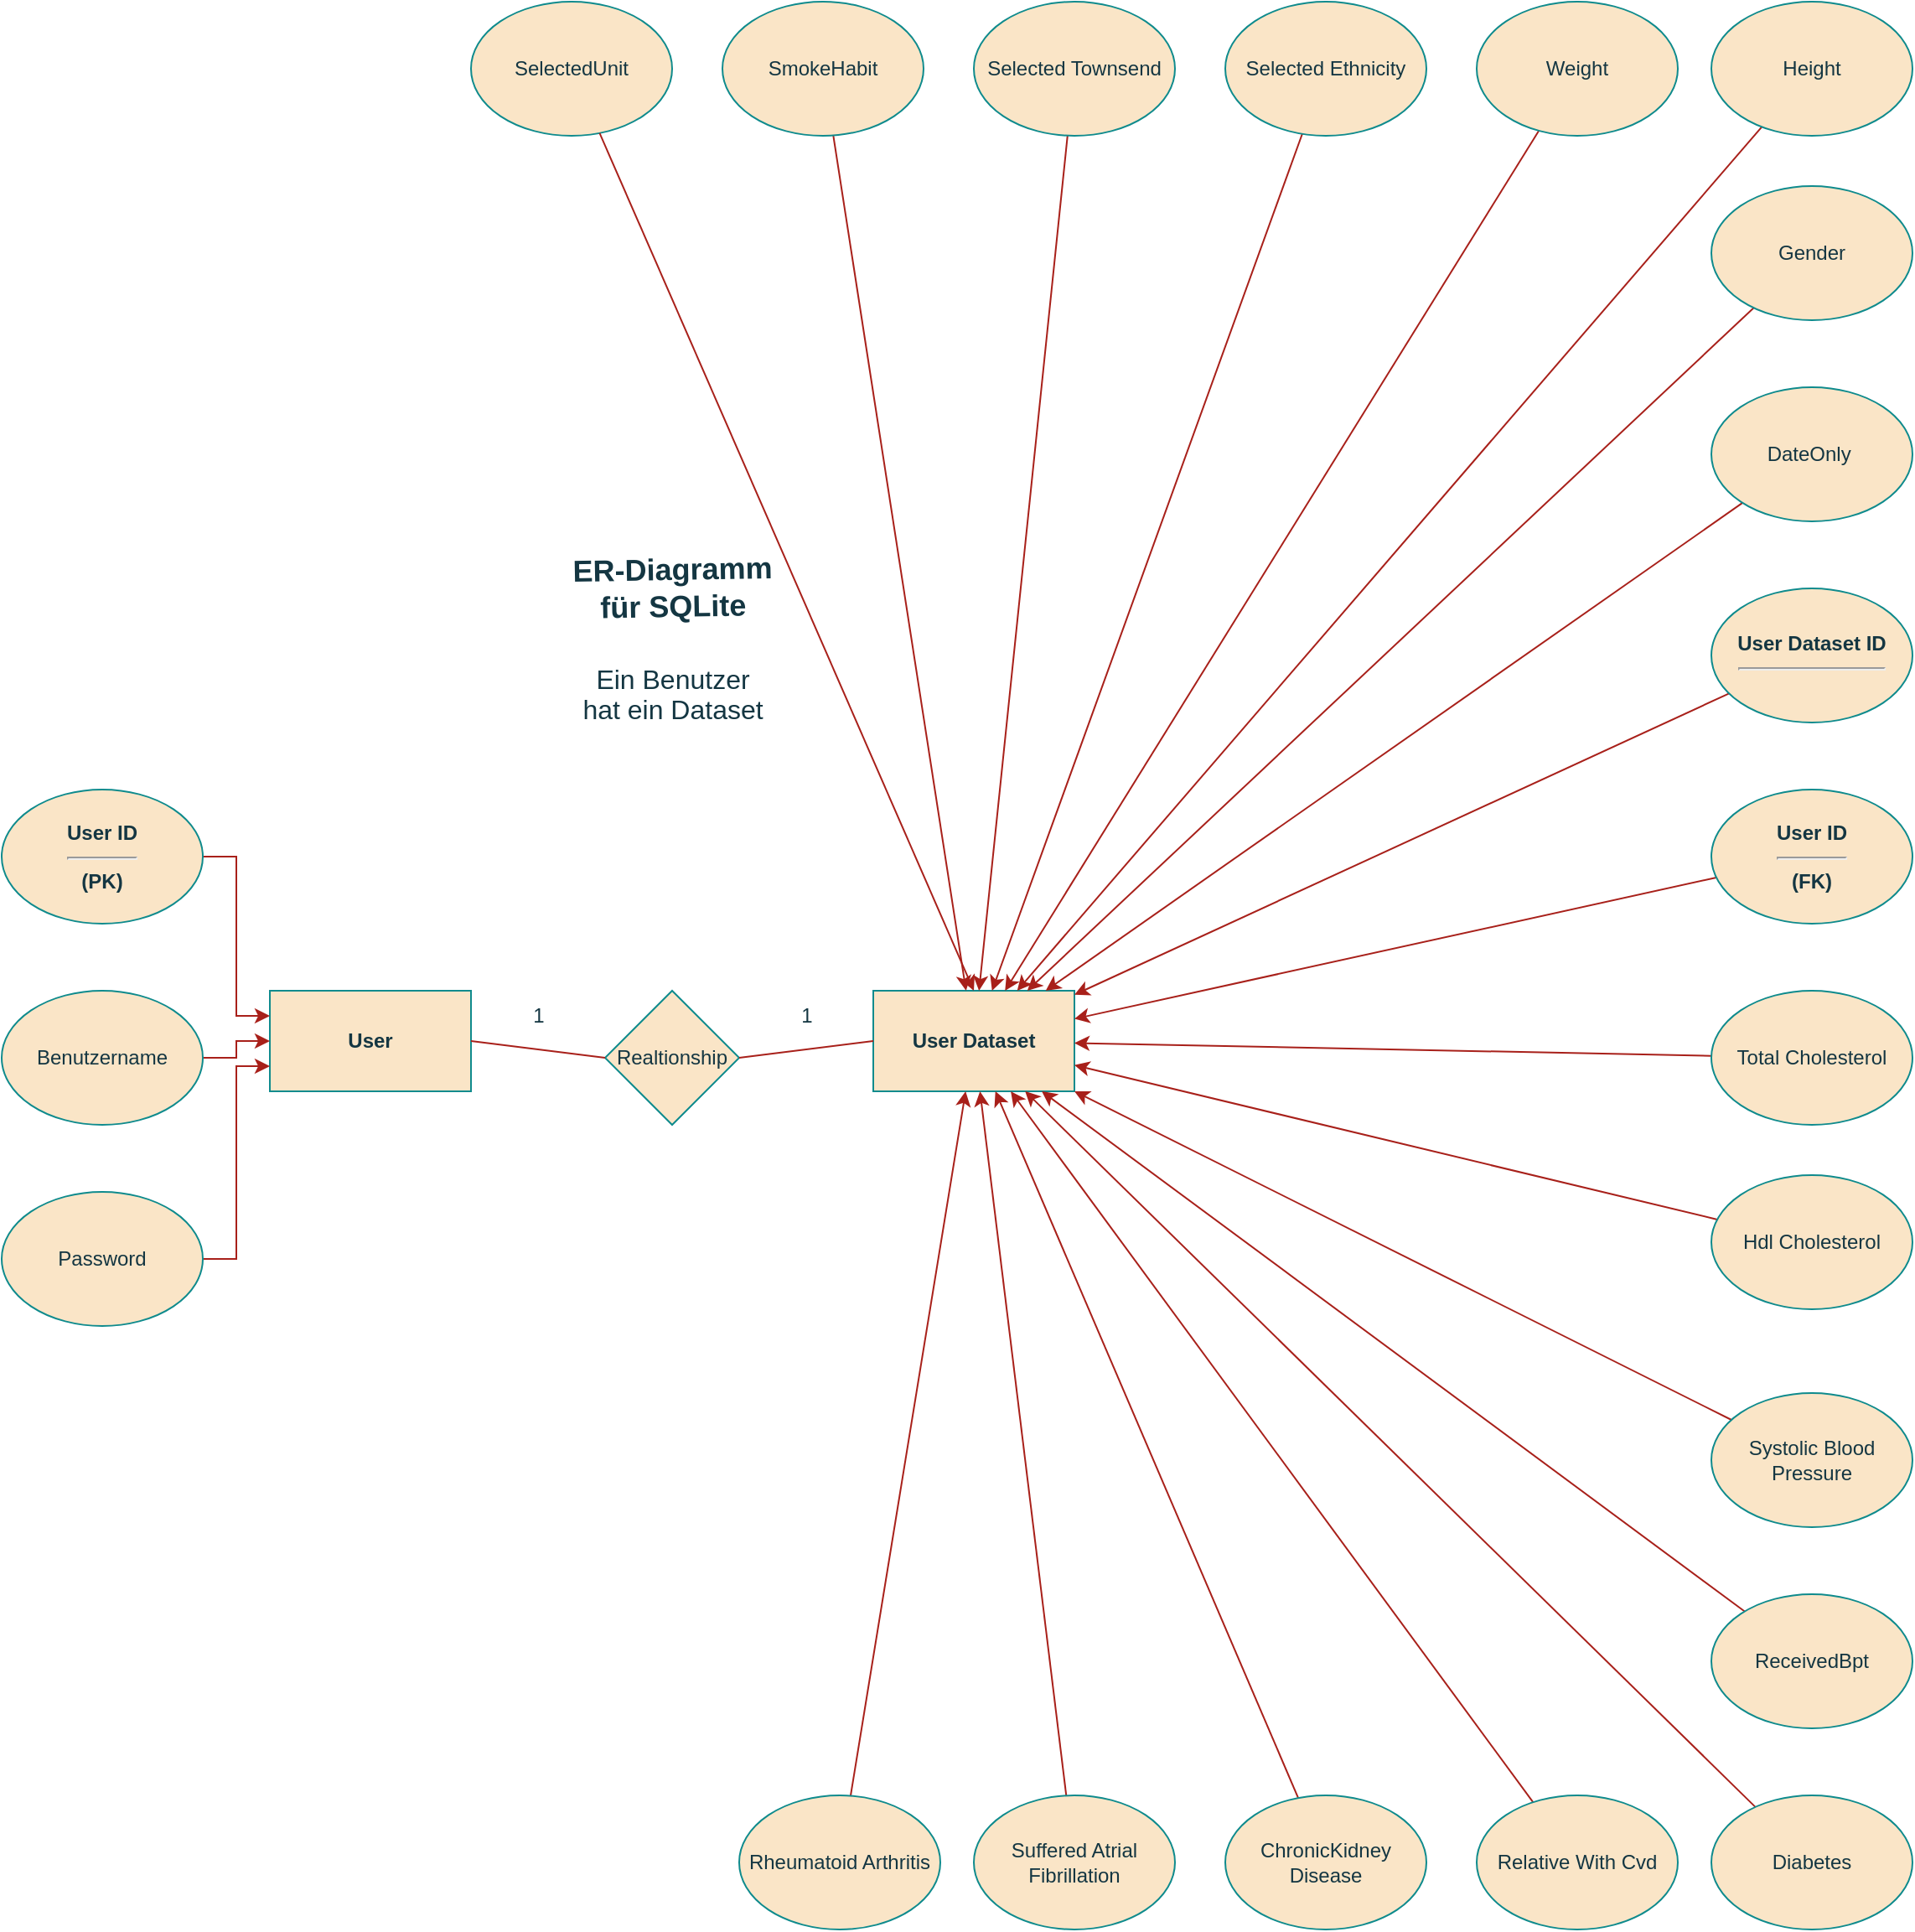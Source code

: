 <mxfile version="24.8.6">
  <diagram name="Seite-1" id="MP-LLtCLatFORLgfSGGj">
    <mxGraphModel dx="2075" dy="2350" grid="1" gridSize="10" guides="1" tooltips="1" connect="1" arrows="1" fold="1" page="1" pageScale="1" pageWidth="827" pageHeight="1169" math="0" shadow="0">
      <root>
        <mxCell id="0" />
        <mxCell id="1" parent="0" />
        <mxCell id="mO9bzSYjmiyLwqUYZwDD-32" value="&lt;b&gt;User&lt;/b&gt;" style="rounded=0;whiteSpace=wrap;html=1;labelBackgroundColor=none;fillColor=#FAE5C7;strokeColor=#0F8B8D;fontColor=#143642;" vertex="1" parent="1">
          <mxGeometry x="200" y="400" width="120" height="60" as="geometry" />
        </mxCell>
        <mxCell id="mO9bzSYjmiyLwqUYZwDD-33" style="edgeStyle=orthogonalEdgeStyle;rounded=0;orthogonalLoop=1;jettySize=auto;html=1;exitX=1;exitY=0.5;exitDx=0;exitDy=0;entryX=0;entryY=0.5;entryDx=0;entryDy=0;labelBackgroundColor=none;strokeColor=#A8201A;fontColor=default;" edge="1" parent="1" source="mO9bzSYjmiyLwqUYZwDD-34" target="mO9bzSYjmiyLwqUYZwDD-32">
          <mxGeometry relative="1" as="geometry" />
        </mxCell>
        <mxCell id="mO9bzSYjmiyLwqUYZwDD-34" value="Benutzername" style="ellipse;whiteSpace=wrap;html=1;labelBackgroundColor=none;fillColor=#FAE5C7;strokeColor=#0F8B8D;fontColor=#143642;" vertex="1" parent="1">
          <mxGeometry x="40" y="400" width="120" height="80" as="geometry" />
        </mxCell>
        <mxCell id="mO9bzSYjmiyLwqUYZwDD-35" value="Realtionship" style="rhombus;whiteSpace=wrap;html=1;labelBackgroundColor=none;fillColor=#FAE5C7;strokeColor=#0F8B8D;fontColor=#143642;" vertex="1" parent="1">
          <mxGeometry x="400" y="400" width="80" height="80" as="geometry" />
        </mxCell>
        <mxCell id="mO9bzSYjmiyLwqUYZwDD-36" value="&lt;b&gt;User Dataset&lt;/b&gt;" style="rounded=0;whiteSpace=wrap;html=1;labelBackgroundColor=none;fillColor=#FAE5C7;strokeColor=#0F8B8D;fontColor=#143642;" vertex="1" parent="1">
          <mxGeometry x="560" y="400" width="120" height="60" as="geometry" />
        </mxCell>
        <mxCell id="mO9bzSYjmiyLwqUYZwDD-37" value="" style="endArrow=none;html=1;rounded=0;exitX=1;exitY=0.5;exitDx=0;exitDy=0;entryX=0;entryY=0.5;entryDx=0;entryDy=0;labelBackgroundColor=none;strokeColor=#A8201A;fontColor=default;" edge="1" parent="1" source="mO9bzSYjmiyLwqUYZwDD-32" target="mO9bzSYjmiyLwqUYZwDD-35">
          <mxGeometry width="50" height="50" relative="1" as="geometry">
            <mxPoint x="360" y="360" as="sourcePoint" />
            <mxPoint x="410" y="310" as="targetPoint" />
          </mxGeometry>
        </mxCell>
        <mxCell id="mO9bzSYjmiyLwqUYZwDD-38" value="" style="endArrow=none;html=1;rounded=0;exitX=1;exitY=0.5;exitDx=0;exitDy=0;entryX=0;entryY=0.5;entryDx=0;entryDy=0;labelBackgroundColor=none;strokeColor=#A8201A;fontColor=default;" edge="1" parent="1" source="mO9bzSYjmiyLwqUYZwDD-35" target="mO9bzSYjmiyLwqUYZwDD-36">
          <mxGeometry width="50" height="50" relative="1" as="geometry">
            <mxPoint x="520" y="390" as="sourcePoint" />
            <mxPoint x="570" y="340" as="targetPoint" />
          </mxGeometry>
        </mxCell>
        <mxCell id="mO9bzSYjmiyLwqUYZwDD-39" value="1" style="text;html=1;align=center;verticalAlign=middle;resizable=0;points=[];autosize=1;strokeColor=none;fillColor=none;labelBackgroundColor=none;fontColor=#143642;" vertex="1" parent="1">
          <mxGeometry x="345" y="400" width="30" height="30" as="geometry" />
        </mxCell>
        <mxCell id="mO9bzSYjmiyLwqUYZwDD-40" value="1" style="text;html=1;align=center;verticalAlign=middle;resizable=0;points=[];autosize=1;strokeColor=none;fillColor=none;labelBackgroundColor=none;fontColor=#143642;" vertex="1" parent="1">
          <mxGeometry x="505" y="400" width="30" height="30" as="geometry" />
        </mxCell>
        <mxCell id="mO9bzSYjmiyLwqUYZwDD-77" style="rounded=0;orthogonalLoop=1;jettySize=auto;html=1;strokeColor=#A8201A;fontColor=#143642;fillColor=#FAE5C7;" edge="1" parent="1" source="mO9bzSYjmiyLwqUYZwDD-42" target="mO9bzSYjmiyLwqUYZwDD-36">
          <mxGeometry relative="1" as="geometry" />
        </mxCell>
        <mxCell id="mO9bzSYjmiyLwqUYZwDD-42" value="&lt;b&gt;User ID&lt;/b&gt;&lt;div&gt;&lt;hr&gt;&lt;div&gt;&lt;b&gt;(FK)&lt;/b&gt;&lt;/div&gt;&lt;/div&gt;" style="ellipse;whiteSpace=wrap;html=1;labelBackgroundColor=none;fillColor=#FAE5C7;strokeColor=#0F8B8D;fontColor=#143642;" vertex="1" parent="1">
          <mxGeometry x="1060" y="280" width="120" height="80" as="geometry" />
        </mxCell>
        <mxCell id="mO9bzSYjmiyLwqUYZwDD-43" style="edgeStyle=orthogonalEdgeStyle;rounded=0;orthogonalLoop=1;jettySize=auto;html=1;exitX=1;exitY=0.5;exitDx=0;exitDy=0;entryX=0;entryY=0.75;entryDx=0;entryDy=0;labelBackgroundColor=none;strokeColor=#A8201A;fontColor=default;" edge="1" parent="1" source="mO9bzSYjmiyLwqUYZwDD-44" target="mO9bzSYjmiyLwqUYZwDD-32">
          <mxGeometry relative="1" as="geometry" />
        </mxCell>
        <mxCell id="mO9bzSYjmiyLwqUYZwDD-44" value="Password" style="ellipse;whiteSpace=wrap;html=1;labelBackgroundColor=none;fillColor=#FAE5C7;strokeColor=#0F8B8D;fontColor=#143642;" vertex="1" parent="1">
          <mxGeometry x="40" y="520" width="120" height="80" as="geometry" />
        </mxCell>
        <mxCell id="mO9bzSYjmiyLwqUYZwDD-45" style="edgeStyle=orthogonalEdgeStyle;rounded=0;orthogonalLoop=1;jettySize=auto;html=1;exitX=1;exitY=0.5;exitDx=0;exitDy=0;entryX=0;entryY=0.25;entryDx=0;entryDy=0;labelBackgroundColor=none;strokeColor=#A8201A;fontColor=default;" edge="1" parent="1" source="mO9bzSYjmiyLwqUYZwDD-46" target="mO9bzSYjmiyLwqUYZwDD-32">
          <mxGeometry relative="1" as="geometry" />
        </mxCell>
        <mxCell id="mO9bzSYjmiyLwqUYZwDD-46" value="&lt;b style=&quot;&quot;&gt;User ID&lt;/b&gt;&lt;div&gt;&lt;hr&gt;&lt;div&gt;&lt;span style=&quot;background-color: initial;&quot;&gt;&lt;b style=&quot;&quot;&gt;(PK)&lt;/b&gt;&lt;/span&gt;&lt;/div&gt;&lt;/div&gt;" style="ellipse;whiteSpace=wrap;html=1;labelBackgroundColor=none;fillColor=#FAE5C7;strokeColor=#0F8B8D;fontColor=#143642;" vertex="1" parent="1">
          <mxGeometry x="40" y="280" width="120" height="80" as="geometry" />
        </mxCell>
        <mxCell id="mO9bzSYjmiyLwqUYZwDD-91" style="rounded=0;orthogonalLoop=1;jettySize=auto;html=1;strokeColor=#A8201A;fontColor=#143642;fillColor=#FAE5C7;" edge="1" parent="1" source="mO9bzSYjmiyLwqUYZwDD-48" target="mO9bzSYjmiyLwqUYZwDD-36">
          <mxGeometry relative="1" as="geometry" />
        </mxCell>
        <mxCell id="mO9bzSYjmiyLwqUYZwDD-48" value="&lt;span data-teams=&quot;true&quot;&gt;Relative With Cvd&lt;/span&gt;" style="ellipse;whiteSpace=wrap;html=1;labelBackgroundColor=none;fillColor=#FAE5C7;strokeColor=#0F8B8D;fontColor=#143642;" vertex="1" parent="1">
          <mxGeometry x="920" y="880" width="120" height="80" as="geometry" />
        </mxCell>
        <mxCell id="mO9bzSYjmiyLwqUYZwDD-79" style="rounded=0;orthogonalLoop=1;jettySize=auto;html=1;strokeColor=#A8201A;fontColor=#143642;fillColor=#FAE5C7;" edge="1" parent="1" source="mO9bzSYjmiyLwqUYZwDD-52" target="mO9bzSYjmiyLwqUYZwDD-36">
          <mxGeometry relative="1" as="geometry" />
        </mxCell>
        <mxCell id="mO9bzSYjmiyLwqUYZwDD-52" value="&lt;span data-teams=&quot;true&quot;&gt;DateOnly&amp;nbsp;&lt;/span&gt;" style="ellipse;whiteSpace=wrap;html=1;labelBackgroundColor=none;fillColor=#FAE5C7;strokeColor=#0F8B8D;fontColor=#143642;" vertex="1" parent="1">
          <mxGeometry x="1060" y="40" width="120" height="80" as="geometry" />
        </mxCell>
        <mxCell id="mO9bzSYjmiyLwqUYZwDD-94" style="rounded=0;orthogonalLoop=1;jettySize=auto;html=1;strokeColor=#A8201A;fontColor=#143642;fillColor=#FAE5C7;" edge="1" parent="1" source="mO9bzSYjmiyLwqUYZwDD-54" target="mO9bzSYjmiyLwqUYZwDD-36">
          <mxGeometry relative="1" as="geometry" />
        </mxCell>
        <mxCell id="mO9bzSYjmiyLwqUYZwDD-54" value="&lt;span data-teams=&quot;true&quot;&gt;Rheumatoid Arthritis&lt;/span&gt;" style="ellipse;whiteSpace=wrap;html=1;labelBackgroundColor=none;fillColor=#FAE5C7;strokeColor=#0F8B8D;fontColor=#143642;" vertex="1" parent="1">
          <mxGeometry x="480" y="880" width="120" height="80" as="geometry" />
        </mxCell>
        <mxCell id="mO9bzSYjmiyLwqUYZwDD-93" style="rounded=0;orthogonalLoop=1;jettySize=auto;html=1;strokeColor=#A8201A;fontColor=#143642;fillColor=#FAE5C7;" edge="1" parent="1" source="mO9bzSYjmiyLwqUYZwDD-56" target="mO9bzSYjmiyLwqUYZwDD-36">
          <mxGeometry relative="1" as="geometry" />
        </mxCell>
        <mxCell id="mO9bzSYjmiyLwqUYZwDD-56" value="&lt;span data-teams=&quot;true&quot;&gt;Suffered Atrial Fibrillation&lt;/span&gt;" style="ellipse;whiteSpace=wrap;html=1;labelBackgroundColor=none;fillColor=#FAE5C7;strokeColor=#0F8B8D;fontColor=#143642;" vertex="1" parent="1">
          <mxGeometry x="620" y="880" width="120" height="80" as="geometry" />
        </mxCell>
        <mxCell id="mO9bzSYjmiyLwqUYZwDD-78" style="rounded=0;orthogonalLoop=1;jettySize=auto;html=1;strokeColor=#A8201A;fontColor=#143642;fillColor=#FAE5C7;" edge="1" parent="1" source="mO9bzSYjmiyLwqUYZwDD-58" target="mO9bzSYjmiyLwqUYZwDD-36">
          <mxGeometry relative="1" as="geometry" />
        </mxCell>
        <mxCell id="mO9bzSYjmiyLwqUYZwDD-58" value="&lt;span data-teams=&quot;true&quot;&gt;&lt;b&gt;User Dataset ID&lt;/b&gt;&lt;/span&gt;&lt;div&gt;&lt;span data-teams=&quot;true&quot;&gt;&lt;b&gt;&lt;hr&gt;&lt;/b&gt;&lt;/span&gt;&lt;/div&gt;" style="ellipse;whiteSpace=wrap;html=1;labelBackgroundColor=none;fillColor=#FAE5C7;strokeColor=#0F8B8D;fontColor=#143642;" vertex="1" parent="1">
          <mxGeometry x="1060" y="160" width="120" height="80" as="geometry" />
        </mxCell>
        <mxCell id="mO9bzSYjmiyLwqUYZwDD-59" value="&lt;p style=&quot;mso-margin-top-alt:auto;mso-margin-bottom-alt:auto;&lt;br/&gt;line-height:normal;mso-outline-level:3&quot; class=&quot;MsoNormal&quot;&gt;&lt;b&gt;&lt;span style=&quot;font-size:13.5pt;&lt;br/&gt;font-family:&amp;quot;Times New Roman&amp;quot;,serif;mso-fareast-font-family:&amp;quot;Times New Roman&amp;quot;;&lt;br/&gt;mso-font-kerning:0pt;mso-ligatures:none;mso-fareast-language:DE&quot;&gt;ER-Diagramm&lt;br/&gt;für SQLite&lt;/span&gt;&lt;/b&gt;&lt;/p&gt;" style="text;html=1;align=center;verticalAlign=middle;resizable=0;points=[];autosize=1;strokeColor=none;fillColor=none;rotation=-1;labelBackgroundColor=none;fontColor=#143642;" vertex="1" parent="1">
          <mxGeometry x="370" y="120" width="140" height="80" as="geometry" />
        </mxCell>
        <mxCell id="mO9bzSYjmiyLwqUYZwDD-60" value="&lt;p style=&quot;mso-margin-top-alt:auto;mso-margin-bottom-alt:auto;&lt;br/&gt;margin-left:36.0pt;line-height:normal&quot; class=&quot;MsoNormal&quot;&gt;&lt;span style=&quot;font-size:12.0pt;&lt;br/&gt;font-family:&amp;quot;Times New Roman&amp;quot;,serif;mso-fareast-font-family:&amp;quot;Times New Roman&amp;quot;;&lt;br/&gt;mso-font-kerning:0pt;mso-ligatures:none;mso-fareast-language:DE&quot;&gt;Ein Benutzer&lt;br&gt;hat ein Dataset&lt;b&gt;&lt;/b&gt;&lt;/span&gt;&lt;/p&gt;" style="text;html=1;align=center;verticalAlign=middle;resizable=0;points=[];autosize=1;strokeColor=none;fillColor=none;labelBackgroundColor=none;fontColor=#143642;" vertex="1" parent="1">
          <mxGeometry x="375" y="188" width="130" height="70" as="geometry" />
        </mxCell>
        <mxCell id="mO9bzSYjmiyLwqUYZwDD-63" value="&lt;span data-teams=&quot;true&quot;&gt;SelectedUnit&lt;/span&gt;" style="ellipse;whiteSpace=wrap;html=1;labelBackgroundColor=none;fillColor=#FAE5C7;strokeColor=#0F8B8D;fontColor=#143642;" vertex="1" parent="1">
          <mxGeometry x="320" y="-190" width="120" height="80" as="geometry" />
        </mxCell>
        <mxCell id="mO9bzSYjmiyLwqUYZwDD-85" style="rounded=0;orthogonalLoop=1;jettySize=auto;html=1;strokeColor=#A8201A;fontColor=#143642;fillColor=#FAE5C7;" edge="1" parent="1" source="mO9bzSYjmiyLwqUYZwDD-64" target="mO9bzSYjmiyLwqUYZwDD-36">
          <mxGeometry relative="1" as="geometry" />
        </mxCell>
        <mxCell id="mO9bzSYjmiyLwqUYZwDD-64" value="&lt;span data-teams=&quot;true&quot;&gt;SmokeHabit&lt;/span&gt;" style="ellipse;whiteSpace=wrap;html=1;labelBackgroundColor=none;fillColor=#FAE5C7;strokeColor=#0F8B8D;fontColor=#143642;" vertex="1" parent="1">
          <mxGeometry x="470" y="-190" width="120" height="80" as="geometry" />
        </mxCell>
        <mxCell id="mO9bzSYjmiyLwqUYZwDD-84" style="rounded=0;orthogonalLoop=1;jettySize=auto;html=1;strokeColor=#A8201A;fontColor=#143642;fillColor=#FAE5C7;" edge="1" parent="1" source="mO9bzSYjmiyLwqUYZwDD-65" target="mO9bzSYjmiyLwqUYZwDD-36">
          <mxGeometry relative="1" as="geometry" />
        </mxCell>
        <mxCell id="mO9bzSYjmiyLwqUYZwDD-65" value="&lt;span data-teams=&quot;true&quot;&gt;Selected Townsend&lt;/span&gt;" style="ellipse;whiteSpace=wrap;html=1;labelBackgroundColor=none;fillColor=#FAE5C7;strokeColor=#0F8B8D;fontColor=#143642;" vertex="1" parent="1">
          <mxGeometry x="620" y="-190" width="120" height="80" as="geometry" />
        </mxCell>
        <mxCell id="mO9bzSYjmiyLwqUYZwDD-83" style="rounded=0;orthogonalLoop=1;jettySize=auto;html=1;strokeColor=#A8201A;fontColor=#143642;fillColor=#FAE5C7;" edge="1" parent="1" source="mO9bzSYjmiyLwqUYZwDD-66" target="mO9bzSYjmiyLwqUYZwDD-36">
          <mxGeometry relative="1" as="geometry" />
        </mxCell>
        <mxCell id="mO9bzSYjmiyLwqUYZwDD-66" value="&lt;span data-teams=&quot;true&quot;&gt;Selected Ethnicity&lt;/span&gt;" style="ellipse;whiteSpace=wrap;html=1;labelBackgroundColor=none;fillColor=#FAE5C7;strokeColor=#0F8B8D;fontColor=#143642;" vertex="1" parent="1">
          <mxGeometry x="770" y="-190" width="120" height="80" as="geometry" />
        </mxCell>
        <mxCell id="mO9bzSYjmiyLwqUYZwDD-82" style="rounded=0;orthogonalLoop=1;jettySize=auto;html=1;strokeColor=#A8201A;fontColor=#143642;fillColor=#FAE5C7;" edge="1" parent="1" source="mO9bzSYjmiyLwqUYZwDD-67" target="mO9bzSYjmiyLwqUYZwDD-36">
          <mxGeometry relative="1" as="geometry" />
        </mxCell>
        <mxCell id="mO9bzSYjmiyLwqUYZwDD-67" value="&lt;span data-teams=&quot;true&quot;&gt;Weight&lt;/span&gt;" style="ellipse;whiteSpace=wrap;html=1;labelBackgroundColor=none;fillColor=#FAE5C7;strokeColor=#0F8B8D;fontColor=#143642;" vertex="1" parent="1">
          <mxGeometry x="920" y="-190" width="120" height="80" as="geometry" />
        </mxCell>
        <mxCell id="mO9bzSYjmiyLwqUYZwDD-81" style="rounded=0;orthogonalLoop=1;jettySize=auto;html=1;strokeColor=#A8201A;fontColor=#143642;fillColor=#FAE5C7;" edge="1" parent="1" source="mO9bzSYjmiyLwqUYZwDD-68" target="mO9bzSYjmiyLwqUYZwDD-36">
          <mxGeometry relative="1" as="geometry" />
        </mxCell>
        <mxCell id="mO9bzSYjmiyLwqUYZwDD-68" value="&lt;span data-teams=&quot;true&quot;&gt;Height&lt;/span&gt;" style="ellipse;whiteSpace=wrap;html=1;labelBackgroundColor=none;fillColor=#FAE5C7;strokeColor=#0F8B8D;fontColor=#143642;" vertex="1" parent="1">
          <mxGeometry x="1060" y="-190" width="120" height="80" as="geometry" />
        </mxCell>
        <mxCell id="mO9bzSYjmiyLwqUYZwDD-80" style="rounded=0;orthogonalLoop=1;jettySize=auto;html=1;strokeColor=#A8201A;fontColor=#143642;fillColor=#FAE5C7;" edge="1" parent="1" source="mO9bzSYjmiyLwqUYZwDD-69" target="mO9bzSYjmiyLwqUYZwDD-36">
          <mxGeometry relative="1" as="geometry" />
        </mxCell>
        <mxCell id="mO9bzSYjmiyLwqUYZwDD-69" value="&lt;span data-teams=&quot;true&quot;&gt;Gender&lt;/span&gt;" style="ellipse;whiteSpace=wrap;html=1;labelBackgroundColor=none;fillColor=#FAE5C7;strokeColor=#0F8B8D;fontColor=#143642;" vertex="1" parent="1">
          <mxGeometry x="1060" y="-80" width="120" height="80" as="geometry" />
        </mxCell>
        <mxCell id="mO9bzSYjmiyLwqUYZwDD-90" style="rounded=0;orthogonalLoop=1;jettySize=auto;html=1;strokeColor=#A8201A;fontColor=#143642;fillColor=#FAE5C7;" edge="1" parent="1" source="mO9bzSYjmiyLwqUYZwDD-70" target="mO9bzSYjmiyLwqUYZwDD-36">
          <mxGeometry relative="1" as="geometry" />
        </mxCell>
        <mxCell id="mO9bzSYjmiyLwqUYZwDD-70" value="&lt;span data-teams=&quot;true&quot;&gt;Diabetes&lt;/span&gt;" style="ellipse;whiteSpace=wrap;html=1;labelBackgroundColor=none;fillColor=#FAE5C7;strokeColor=#0F8B8D;fontColor=#143642;" vertex="1" parent="1">
          <mxGeometry x="1060" y="880" width="120" height="80" as="geometry" />
        </mxCell>
        <mxCell id="mO9bzSYjmiyLwqUYZwDD-89" style="rounded=0;orthogonalLoop=1;jettySize=auto;html=1;strokeColor=#A8201A;fontColor=#143642;fillColor=#FAE5C7;" edge="1" parent="1" source="mO9bzSYjmiyLwqUYZwDD-71" target="mO9bzSYjmiyLwqUYZwDD-36">
          <mxGeometry relative="1" as="geometry" />
        </mxCell>
        <mxCell id="mO9bzSYjmiyLwqUYZwDD-71" value="&lt;span data-teams=&quot;true&quot;&gt;ReceivedBpt&lt;/span&gt;" style="ellipse;whiteSpace=wrap;html=1;labelBackgroundColor=none;fillColor=#FAE5C7;strokeColor=#0F8B8D;fontColor=#143642;" vertex="1" parent="1">
          <mxGeometry x="1060" y="760" width="120" height="80" as="geometry" />
        </mxCell>
        <mxCell id="mO9bzSYjmiyLwqUYZwDD-88" style="rounded=0;orthogonalLoop=1;jettySize=auto;html=1;strokeColor=#A8201A;fontColor=#143642;fillColor=#FAE5C7;" edge="1" parent="1" source="mO9bzSYjmiyLwqUYZwDD-72" target="mO9bzSYjmiyLwqUYZwDD-36">
          <mxGeometry relative="1" as="geometry" />
        </mxCell>
        <mxCell id="mO9bzSYjmiyLwqUYZwDD-72" value="&lt;span data-teams=&quot;true&quot;&gt;Systolic Blood Pressure&lt;/span&gt;" style="ellipse;whiteSpace=wrap;html=1;labelBackgroundColor=none;fillColor=#FAE5C7;strokeColor=#0F8B8D;fontColor=#143642;" vertex="1" parent="1">
          <mxGeometry x="1060" y="640" width="120" height="80" as="geometry" />
        </mxCell>
        <mxCell id="mO9bzSYjmiyLwqUYZwDD-87" style="rounded=0;orthogonalLoop=1;jettySize=auto;html=1;strokeColor=#A8201A;fontColor=#143642;fillColor=#FAE5C7;" edge="1" parent="1" source="mO9bzSYjmiyLwqUYZwDD-73" target="mO9bzSYjmiyLwqUYZwDD-36">
          <mxGeometry relative="1" as="geometry" />
        </mxCell>
        <mxCell id="mO9bzSYjmiyLwqUYZwDD-73" value="&lt;span data-teams=&quot;true&quot;&gt;Hdl Cholesterol&lt;/span&gt;" style="ellipse;whiteSpace=wrap;html=1;labelBackgroundColor=none;fillColor=#FAE5C7;strokeColor=#0F8B8D;fontColor=#143642;" vertex="1" parent="1">
          <mxGeometry x="1060" y="510" width="120" height="80" as="geometry" />
        </mxCell>
        <mxCell id="mO9bzSYjmiyLwqUYZwDD-76" style="rounded=0;orthogonalLoop=1;jettySize=auto;html=1;strokeColor=#A8201A;fontColor=#143642;fillColor=#FAE5C7;" edge="1" parent="1" source="mO9bzSYjmiyLwqUYZwDD-74" target="mO9bzSYjmiyLwqUYZwDD-36">
          <mxGeometry relative="1" as="geometry" />
        </mxCell>
        <mxCell id="mO9bzSYjmiyLwqUYZwDD-74" value="&lt;span data-teams=&quot;true&quot;&gt;Total Cholesterol&lt;/span&gt;" style="ellipse;whiteSpace=wrap;html=1;labelBackgroundColor=none;fillColor=#FAE5C7;strokeColor=#0F8B8D;fontColor=#143642;" vertex="1" parent="1">
          <mxGeometry x="1060" y="400" width="120" height="80" as="geometry" />
        </mxCell>
        <mxCell id="mO9bzSYjmiyLwqUYZwDD-92" style="rounded=0;orthogonalLoop=1;jettySize=auto;html=1;strokeColor=#A8201A;fontColor=#143642;fillColor=#FAE5C7;" edge="1" parent="1" source="mO9bzSYjmiyLwqUYZwDD-50" target="mO9bzSYjmiyLwqUYZwDD-36">
          <mxGeometry relative="1" as="geometry" />
        </mxCell>
        <mxCell id="mO9bzSYjmiyLwqUYZwDD-50" value="&lt;span data-teams=&quot;true&quot;&gt;ChronicKidney Disease&lt;/span&gt;" style="ellipse;whiteSpace=wrap;html=1;labelBackgroundColor=none;fillColor=#FAE5C7;strokeColor=#0F8B8D;fontColor=#143642;" vertex="1" parent="1">
          <mxGeometry x="770" y="880" width="120" height="80" as="geometry" />
        </mxCell>
        <mxCell id="mO9bzSYjmiyLwqUYZwDD-86" style="rounded=0;orthogonalLoop=1;jettySize=auto;html=1;entryX=0.5;entryY=0;entryDx=0;entryDy=0;strokeColor=#A8201A;fontColor=#143642;fillColor=#FAE5C7;" edge="1" parent="1" source="mO9bzSYjmiyLwqUYZwDD-63" target="mO9bzSYjmiyLwqUYZwDD-36">
          <mxGeometry relative="1" as="geometry" />
        </mxCell>
      </root>
    </mxGraphModel>
  </diagram>
</mxfile>
